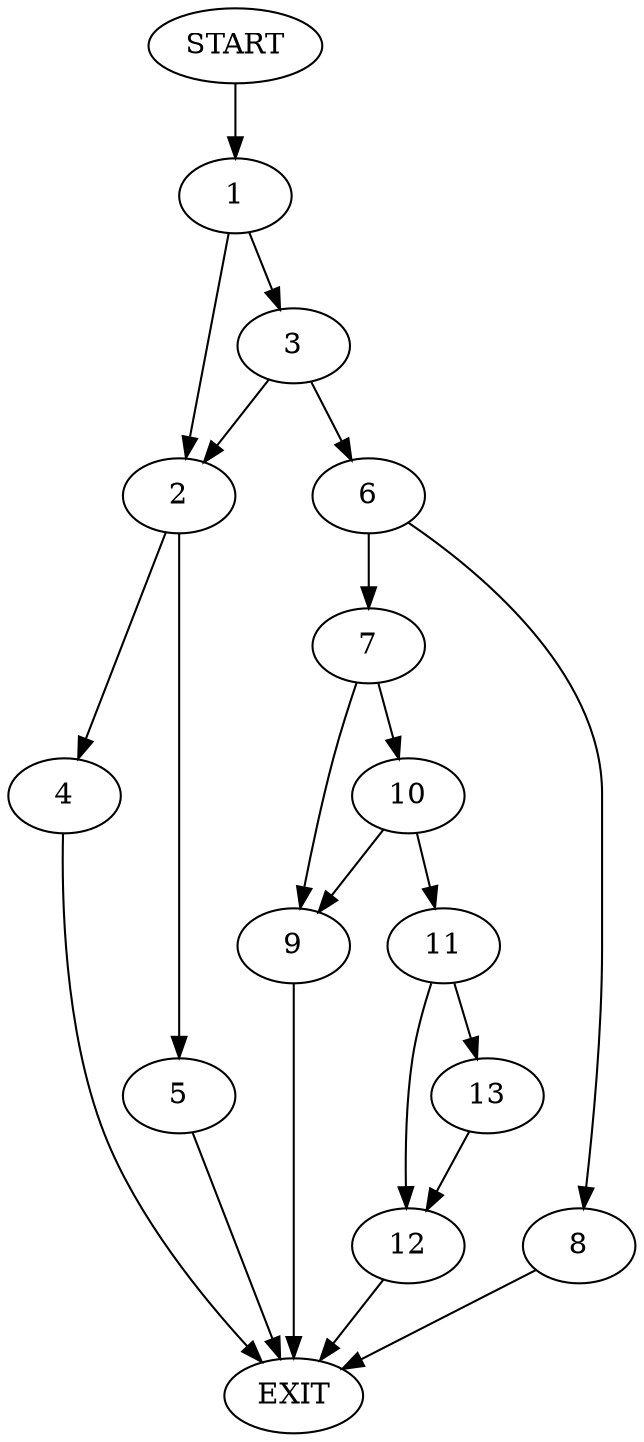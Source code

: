 digraph {
0 [label="START"]
14 [label="EXIT"]
0 -> 1
1 -> 2
1 -> 3
2 -> 4
2 -> 5
3 -> 2
3 -> 6
6 -> 7
6 -> 8
5 -> 14
4 -> 14
8 -> 14
7 -> 9
7 -> 10
10 -> 9
10 -> 11
9 -> 14
11 -> 12
11 -> 13
13 -> 12
12 -> 14
}
